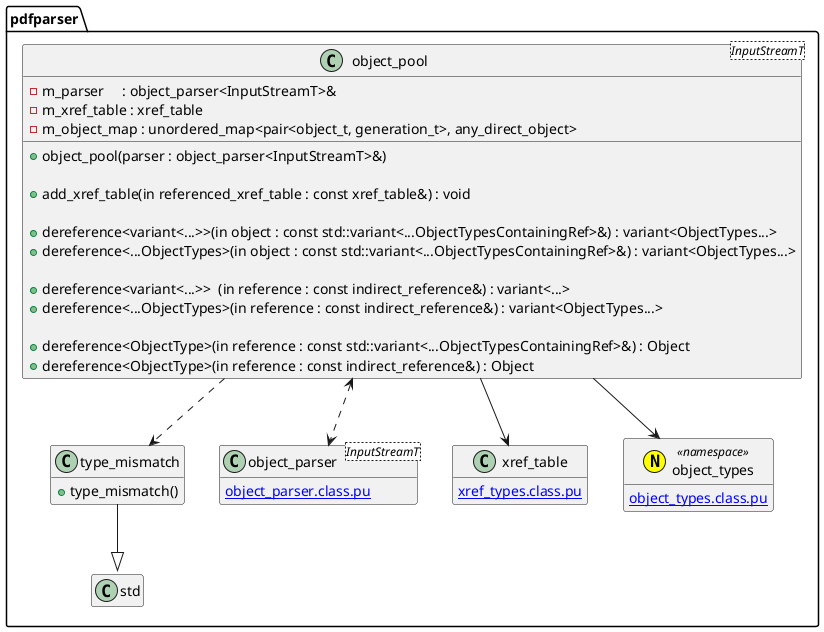 @startuml object_pool
hide empty members
namespace pdfparser {
class type_mismatch {
	+type_mismatch()
}
type_mismatch --|> std::runtime_error

class object_pool<InputStreamT> {
	-m_parser     : object_parser<InputStreamT>&
	-m_xref_table : xref_table
	-m_object_map : unordered_map<pair<object_t, generation_t>, any_direct_object>

	+object_pool(parser : object_parser<InputStreamT>&)

	+add_xref_table(in referenced_xref_table : const xref_table&) : void

	' NOTE: variant 版は必要になったら実装
	+dereference<variant<...>>(in object : const std::variant<...ObjectTypesContainingRef>&) : variant<ObjectTypes...>
	+dereference<...ObjectTypes>(in object : const std::variant<...ObjectTypesContainingRef>&) : variant<ObjectTypes...>

	' NOTE: variant 版は必要になったら実装
	+dereference<variant<...>>  (in reference : const indirect_reference&) : variant<...>
	+dereference<...ObjectTypes>(in reference : const indirect_reference&) : variant<ObjectTypes...>

	+dereference<ObjectType>(in reference : const std::variant<...ObjectTypesContainingRef>&) : Object
	+dereference<ObjectType>(in reference : const indirect_reference&) : Object
}
object_pool <..> object_parser
object_pool --> xref_table
object_pool --> object_types
object_pool ..> type_mismatch

class object_parser<InputStreamT> {
	[[object_parser.class.pu]]
}
class xref_table {
	[[xref_types.class.pu]]
}
annotation object_types <<(N, yellow) namespace>> {
	[[object_types.class.pu]]
}
}
@enduml
